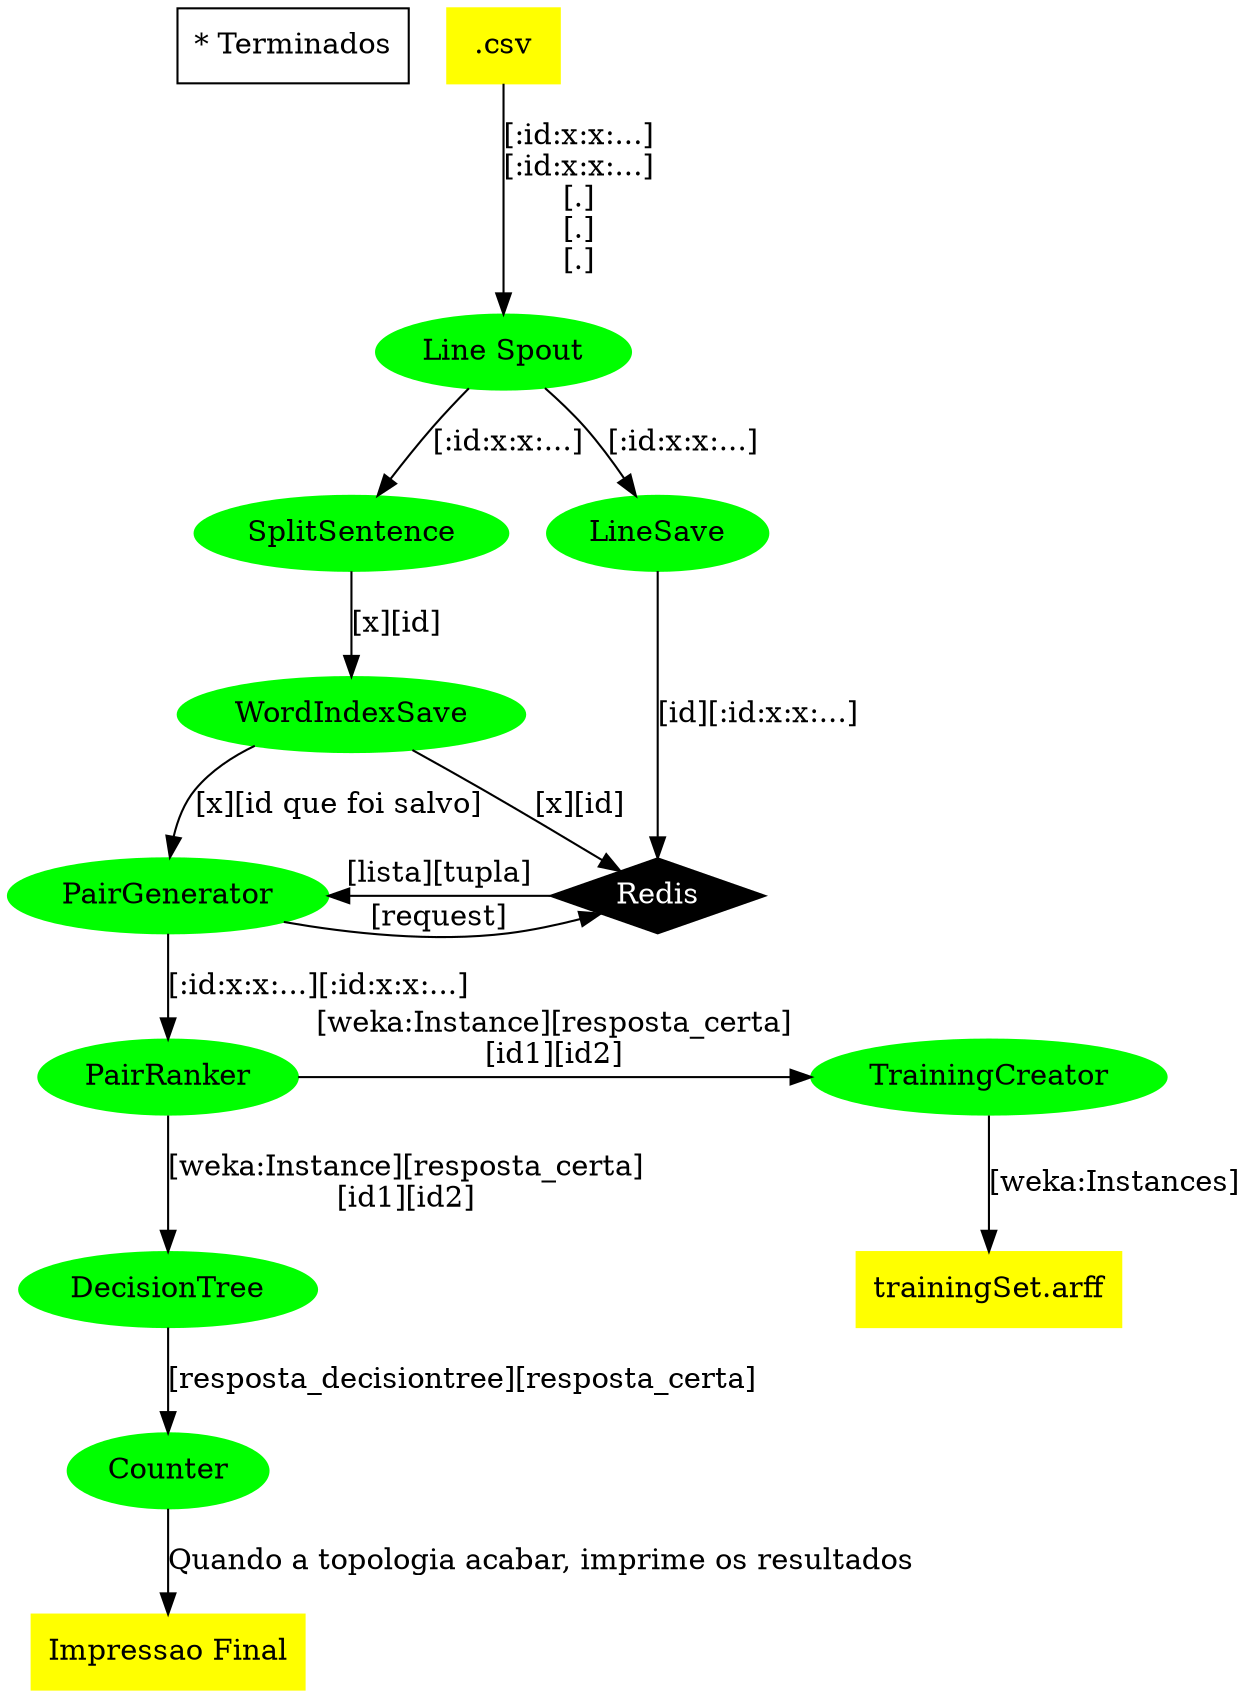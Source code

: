 digraph projeto_topology {
    node [style="filled"]
    comments [shape="box" fillcolor="white" label="* Terminados"]

    //files
    {
        node [shape="box" color="yellow"]
        csv [label=".csv"]
        impressaofinal [label="Impressao Final"]
        trainingset [label="trainingSet.arff"]
    }
    //spouts and bolts
    {
        node [shape="ellipse" color="green"]
        linespout [label="Line Spout", comment="teste"]
        splitsentence [label="SplitSentence"]
        linesave [label="LineSave"]
        wordindexsave [label="WordIndexSave"]
        pairranker [label="PairRanker"]
        pairgenerator [label="PairGenerator"]
        decisiontree [label="DecisionTree"]
        counter [label="Counter"]
        trainingcreator [label="TrainingCreator"]
    }
    //programas
    {
        node [shape="trapezium" color="orange"]
    }

    //outros
    {
        node [shape="diamond" color="black" fontcolor="white"]
        redis [label="Redis"]
    }

    //ligações
    {
        csv -> linespout [label="[:id:x:x:...]\n[:id:x:x:...]\n[.]\n[.]\n[.]"]
        linespout -> splitsentence [label="[:id:x:x:...]"]
        linespout -> linesave [label="[:id:x:x:...]"]
        linesave -> redis [label="[id][:id:x:x:...]"]
        splitsentence -> wordindexsave [label="[x][id]"]
        wordindexsave -> redis[label="[x][id]"]
        wordindexsave -> pairgenerator [label="[x][id que foi salvo]"]
        pairgenerator -> redis [label="[request]"]
        redis -> pairgenerator [label="[lista][tupla]"]
        pairgenerator -> pairranker [label="[:id:x:x:...][:id:x:x:...]"]
        pairranker -> {trainingcreator decisiontree} [label="[weka:Instance][resposta_certa]\n[id1][id2]"]
        trainingcreator -> trainingset [label="[weka:Instances]"]
        decisiontree -> counter [label="[resposta_decisiontree][resposta_certa]"]
        counter -> impressaofinal [label="Quando a topologia acabar, imprime os resultados"]

    }

    //ranks (posições)
    {
        {rank=same; splitsentence linesave}
        {rank=same; pairgenerator redis}
        {rank=same; pairranker trainingcreator}


    }
}
